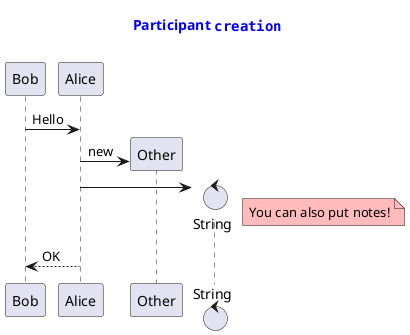 @startuml

skinparam TitleFontColor blue

title Participant ""creation"" 

Bob -> Alice : Hello

create Other
Alice -> Other : new

create control String

Alice -> String
note right #FFbbbb : You can also put notes!

Bob <-- Alice : OK

@enduml